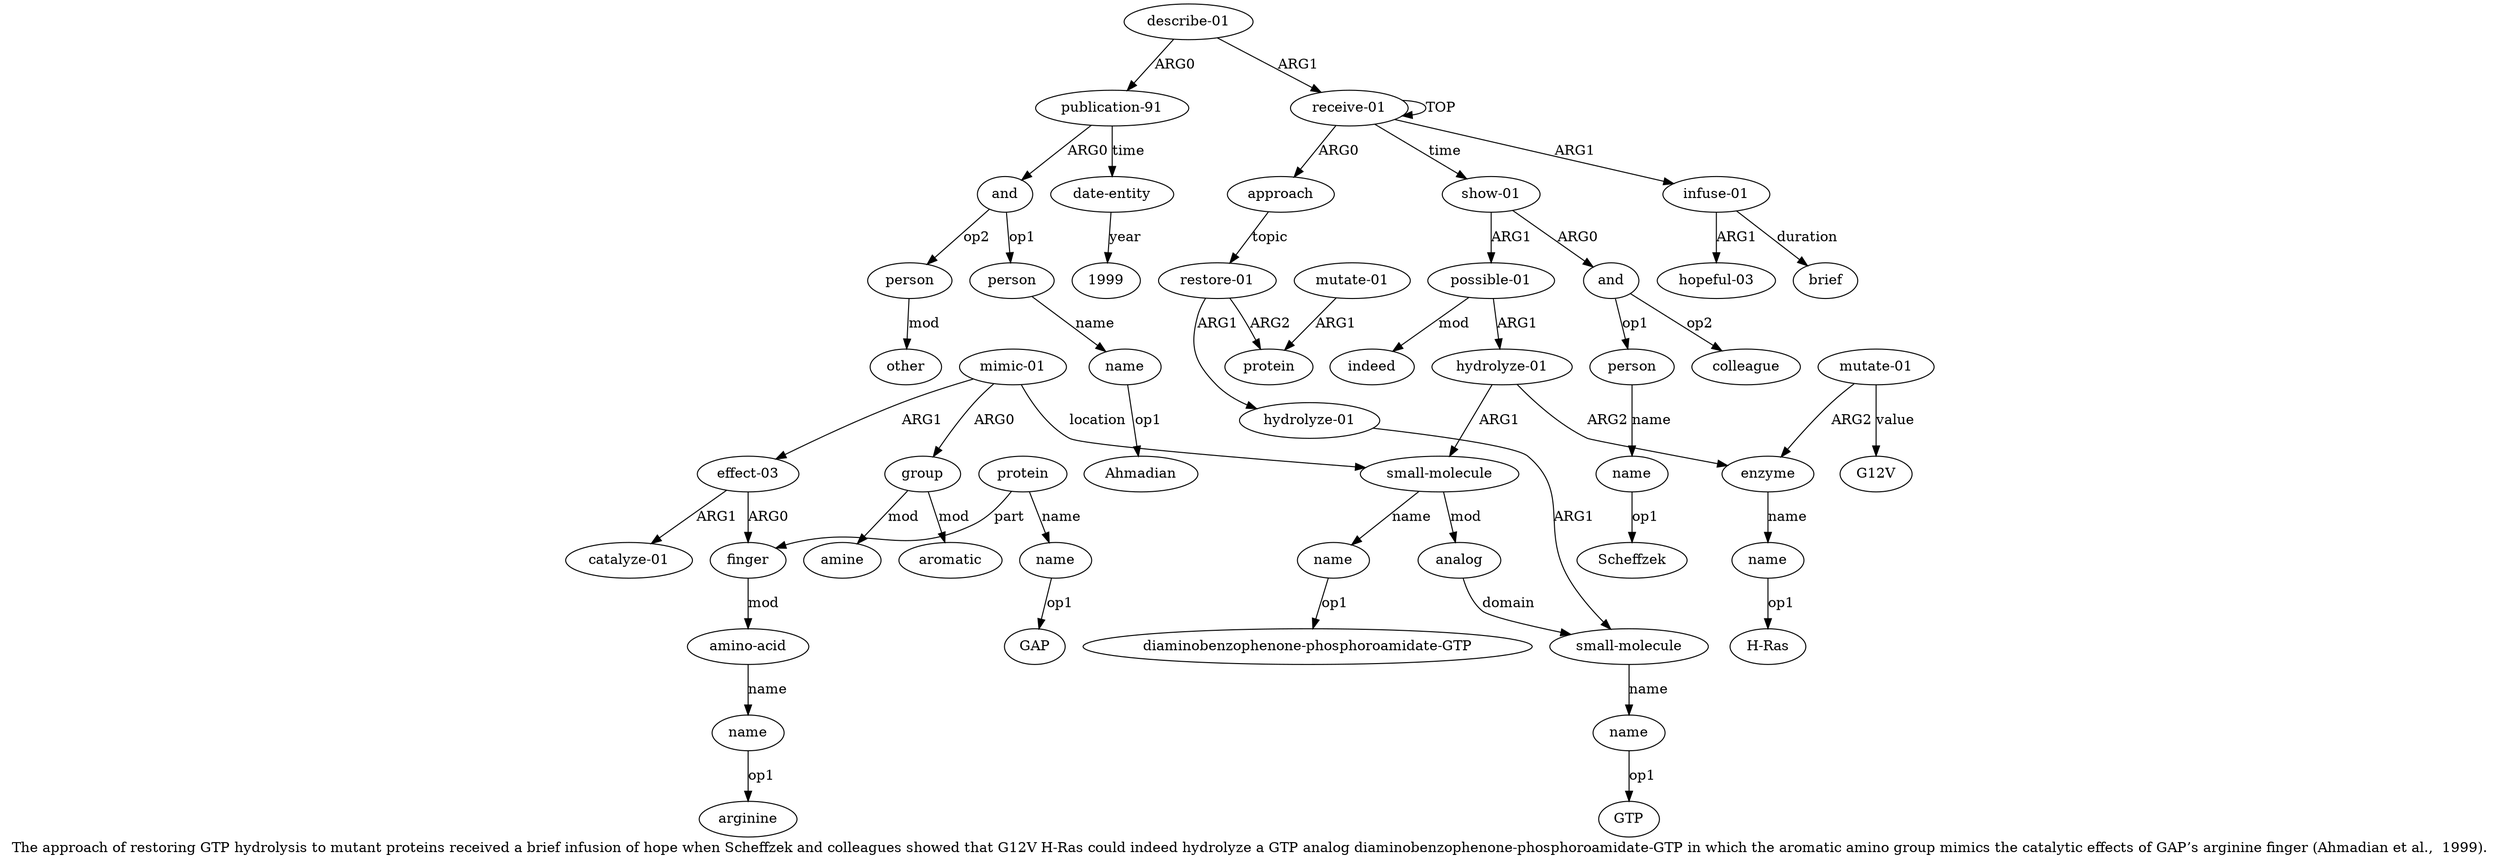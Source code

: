 digraph  {
	graph [label="The approach of restoring GTP hydrolysis to mutant proteins received a brief infusion of hope when Scheffzek and colleagues showed \
that G12V H-Ras could indeed hydrolyze a GTP analog diaminobenzophenone-phosphoroamidate-GTP in which the aromatic amino group mimics \
the catalytic effects of GAP’s arginine finger (Ahmadian et al.,  1999)."];
	node [label="\N"];
	a20	 [color=black,
		gold_ind=20,
		gold_label=analog,
		label=analog,
		test_ind=20,
		test_label=analog];
	a4	 [color=black,
		gold_ind=4,
		gold_label="small-molecule",
		label="small-molecule",
		test_ind=4,
		test_label="small-molecule"];
	a20 -> a4 [key=0,
	color=black,
	gold_label=domain,
	label=domain,
	test_label=domain];
a21 [color=black,
	gold_ind=21,
	gold_label="mimic-01",
	label="mimic-01",
	test_ind=21,
	test_label="mimic-01"];
a22 [color=black,
	gold_ind=22,
	gold_label=group,
	label=group,
	test_ind=22,
	test_label=group];
a21 -> a22 [key=0,
color=black,
gold_label=ARG0,
label=ARG0,
test_label=ARG0];
a25 [color=black,
gold_ind=25,
gold_label="effect-03",
label="effect-03",
test_ind=25,
test_label="effect-03"];
a21 -> a25 [key=0,
color=black,
gold_label=ARG1,
label=ARG1,
test_label=ARG1];
a18 [color=black,
gold_ind=18,
gold_label="small-molecule",
label="small-molecule",
test_ind=18,
test_label="small-molecule"];
a21 -> a18 [key=0,
color=black,
gold_label=location,
label=location,
test_label=location];
a23 [color=black,
gold_ind=23,
gold_label=aromatic,
label=aromatic,
test_ind=23,
test_label=aromatic];
a22 -> a23 [key=0,
color=black,
gold_label=mod,
label=mod,
test_label=mod];
a24 [color=black,
gold_ind=24,
gold_label=amine,
label=amine,
test_ind=24,
test_label=amine];
a22 -> a24 [key=0,
color=black,
gold_label=mod,
label=mod,
test_label=mod];
a26 [color=black,
gold_ind=26,
gold_label=finger,
label=finger,
test_ind=26,
test_label=finger];
a25 -> a26 [key=0,
color=black,
gold_label=ARG0,
label=ARG0,
test_label=ARG0];
a31 [color=black,
gold_ind=31,
gold_label="catalyze-01",
label="catalyze-01",
test_ind=31,
test_label="catalyze-01"];
a25 -> a31 [key=0,
color=black,
gold_label=ARG1,
label=ARG1,
test_label=ARG1];
a29 [color=black,
gold_ind=29,
gold_label="amino-acid",
label="amino-acid",
test_ind=29,
test_label="amino-acid"];
a26 -> a29 [key=0,
color=black,
gold_label=mod,
label=mod,
test_label=mod];
a27 [color=black,
gold_ind=27,
gold_label=protein,
label=protein,
test_ind=27,
test_label=protein];
a27 -> a26 [key=0,
color=black,
gold_label=part,
label=part,
test_label=part];
a28 [color=black,
gold_ind=28,
gold_label=name,
label=name,
test_ind=28,
test_label=name];
a27 -> a28 [key=0,
color=black,
gold_label=name,
label=name,
test_label=name];
"a28 GAP" [color=black,
gold_ind=-1,
gold_label=GAP,
label=GAP,
test_ind=-1,
test_label=GAP];
a28 -> "a28 GAP" [key=0,
color=black,
gold_label=op1,
label=op1,
test_label=op1];
a30 [color=black,
gold_ind=30,
gold_label=name,
label=name,
test_ind=30,
test_label=name];
a29 -> a30 [key=0,
color=black,
gold_label=name,
label=name,
test_label=name];
"a30 arginine" [color=black,
gold_ind=-1,
gold_label=arginine,
label=arginine,
test_ind=-1,
test_label=arginine];
a30 -> "a30 arginine" [key=0,
color=black,
gold_label=op1,
label=op1,
test_label=op1];
a37 [color=black,
gold_ind=37,
gold_label="publication-91",
label="publication-91",
test_ind=37,
test_label="publication-91"];
a38 [color=black,
gold_ind=38,
gold_label=and,
label=and,
test_ind=38,
test_label=and];
a37 -> a38 [key=0,
color=black,
gold_label=ARG0,
label=ARG0,
test_label=ARG0];
a43 [color=black,
gold_ind=43,
gold_label="date-entity",
label="date-entity",
test_ind=43,
test_label="date-entity"];
a37 -> a43 [key=0,
color=black,
gold_label=time,
label=time,
test_label=time];
"a33 H-Ras" [color=black,
gold_ind=-1,
gold_label="H-Ras",
label="H-Ras",
test_ind=-1,
test_label="H-Ras"];
a36 [color=black,
gold_ind=36,
gold_label="describe-01",
label="describe-01",
test_ind=36,
test_label="describe-01"];
a36 -> a37 [key=0,
color=black,
gold_label=ARG0,
label=ARG0,
test_label=ARG0];
a0 [color=black,
gold_ind=0,
gold_label="receive-01",
label="receive-01",
test_ind=0,
test_label="receive-01"];
a36 -> a0 [key=0,
color=black,
gold_label=ARG1,
label=ARG1,
test_label=ARG1];
a33 [color=black,
gold_ind=33,
gold_label=name,
label=name,
test_ind=33,
test_label=name];
a33 -> "a33 H-Ras" [key=0,
color=black,
gold_label=op1,
label=op1,
test_label=op1];
"a40 Ahmadian" [color=black,
gold_ind=-1,
gold_label=Ahmadian,
label=Ahmadian,
test_ind=-1,
test_label=Ahmadian];
a35 [color=black,
gold_ind=35,
gold_label=indeed,
label=indeed,
test_ind=35,
test_label=indeed];
a34 [color=black,
gold_ind=34,
gold_label="mutate-01",
label="mutate-01",
test_ind=34,
test_label="mutate-01"];
a32 [color=black,
gold_ind=32,
gold_label=enzyme,
label=enzyme,
test_ind=32,
test_label=enzyme];
a34 -> a32 [key=0,
color=black,
gold_label=ARG2,
label=ARG2,
test_label=ARG2];
"a34 G12V" [color=black,
gold_ind=-1,
gold_label=G12V,
label=G12V,
test_ind=-1,
test_label=G12V];
a34 -> "a34 G12V" [key=0,
color=black,
gold_label=value,
label=value,
test_label=value];
"a43 1999" [color=black,
gold_ind=-1,
gold_label=1999,
label=1999,
test_ind=-1,
test_label=1999];
"a14 Scheffzek" [color=black,
gold_ind=-1,
gold_label=Scheffzek,
label=Scheffzek,
test_ind=-1,
test_label=Scheffzek];
a32 -> a33 [key=0,
color=black,
gold_label=name,
label=name,
test_label=name];
a15 [color=black,
gold_ind=15,
gold_label=colleague,
label=colleague,
test_ind=15,
test_label=colleague];
a14 [color=black,
gold_ind=14,
gold_label=name,
label=name,
test_ind=14,
test_label=name];
a14 -> "a14 Scheffzek" [key=0,
color=black,
gold_label=op1,
label=op1,
test_label=op1];
a17 [color=black,
gold_ind=17,
gold_label="hydrolyze-01",
label="hydrolyze-01",
test_ind=17,
test_label="hydrolyze-01"];
a17 -> a32 [key=0,
color=black,
gold_label=ARG2,
label=ARG2,
test_label=ARG2];
a17 -> a18 [key=0,
color=black,
gold_label=ARG1,
label=ARG1,
test_label=ARG1];
a16 [color=black,
gold_ind=16,
gold_label="possible-01",
label="possible-01",
test_ind=16,
test_label="possible-01"];
a16 -> a35 [key=0,
color=black,
gold_label=mod,
label=mod,
test_label=mod];
a16 -> a17 [key=0,
color=black,
gold_label=ARG1,
label=ARG1,
test_label=ARG1];
a11 [color=black,
gold_ind=11,
gold_label="show-01",
label="show-01",
test_ind=11,
test_label="show-01"];
a11 -> a16 [key=0,
color=black,
gold_label=ARG1,
label=ARG1,
test_label=ARG1];
a12 [color=black,
gold_ind=12,
gold_label=and,
label=and,
test_ind=12,
test_label=and];
a11 -> a12 [key=0,
color=black,
gold_label=ARG0,
label=ARG0,
test_label=ARG0];
a10 [color=black,
gold_ind=10,
gold_label=brief,
label=brief,
test_ind=10,
test_label=brief];
a13 [color=black,
gold_ind=13,
gold_label=person,
label=person,
test_ind=13,
test_label=person];
a13 -> a14 [key=0,
color=black,
gold_label=name,
label=name,
test_label=name];
a12 -> a15 [key=0,
color=black,
gold_label=op2,
label=op2,
test_label=op2];
a12 -> a13 [key=0,
color=black,
gold_label=op1,
label=op1,
test_label=op1];
"a19 diaminobenzophenone-phosphoroamidate-GTP" [color=black,
gold_ind=-1,
gold_label="diaminobenzophenone-phosphoroamidate-GTP",
label="diaminobenzophenone-phosphoroamidate-GTP",
test_ind=-1,
test_label="diaminobenzophenone-phosphoroamidate-GTP"];
a39 [color=black,
gold_ind=39,
gold_label=person,
label=person,
test_ind=39,
test_label=person];
a40 [color=black,
gold_ind=40,
gold_label=name,
label=name,
test_ind=40,
test_label=name];
a39 -> a40 [key=0,
color=black,
gold_label=name,
label=name,
test_label=name];
a38 -> a39 [key=0,
color=black,
gold_label=op1,
label=op1,
test_label=op1];
a41 [color=black,
gold_ind=41,
gold_label=person,
label=person,
test_ind=41,
test_label=person];
a38 -> a41 [key=0,
color=black,
gold_label=op2,
label=op2,
test_label=op2];
a19 [color=black,
gold_ind=19,
gold_label=name,
label=name,
test_ind=19,
test_label=name];
a19 -> "a19 diaminobenzophenone-phosphoroamidate-GTP" [key=0,
color=black,
gold_label=op1,
label=op1,
test_label=op1];
a18 -> a20 [key=0,
color=black,
gold_label=mod,
label=mod,
test_label=mod];
a18 -> a19 [key=0,
color=black,
gold_label=name,
label=name,
test_label=name];
a1 [color=black,
gold_ind=1,
gold_label=approach,
label=approach,
test_ind=1,
test_label=approach];
a2 [color=black,
gold_ind=2,
gold_label="restore-01",
label="restore-01",
test_ind=2,
test_label="restore-01"];
a1 -> a2 [key=0,
color=black,
gold_label=topic,
label=topic,
test_label=topic];
a0 -> a11 [key=0,
color=black,
gold_label=time,
label=time,
test_label=time];
a0 -> a1 [key=0,
color=black,
gold_label=ARG0,
label=ARG0,
test_label=ARG0];
a0 -> a0 [key=0,
color=black,
gold_label=TOP,
label=TOP,
test_label=TOP];
a8 [color=black,
gold_ind=8,
gold_label="infuse-01",
label="infuse-01",
test_ind=8,
test_label="infuse-01"];
a0 -> a8 [key=0,
color=black,
gold_label=ARG1,
label=ARG1,
test_label=ARG1];
a3 [color=black,
gold_ind=3,
gold_label="hydrolyze-01",
label="hydrolyze-01",
test_ind=3,
test_label="hydrolyze-01"];
a3 -> a4 [key=0,
color=black,
gold_label=ARG1,
label=ARG1,
test_label=ARG1];
a2 -> a3 [key=0,
color=black,
gold_label=ARG1,
label=ARG1,
test_label=ARG1];
a6 [color=black,
gold_ind=6,
gold_label=protein,
label=protein,
test_ind=6,
test_label=protein];
a2 -> a6 [key=0,
color=black,
gold_label=ARG2,
label=ARG2,
test_label=ARG2];
a5 [color=black,
gold_ind=5,
gold_label=name,
label=name,
test_ind=5,
test_label=name];
"a5 GTP" [color=black,
gold_ind=-1,
gold_label=GTP,
label=GTP,
test_ind=-1,
test_label=GTP];
a5 -> "a5 GTP" [key=0,
color=black,
gold_label=op1,
label=op1,
test_label=op1];
a4 -> a5 [key=0,
color=black,
gold_label=name,
label=name,
test_label=name];
a7 [color=black,
gold_ind=7,
gold_label="mutate-01",
label="mutate-01",
test_ind=7,
test_label="mutate-01"];
a7 -> a6 [key=0,
color=black,
gold_label=ARG1,
label=ARG1,
test_label=ARG1];
a9 [color=black,
gold_ind=9,
gold_label="hopeful-03",
label="hopeful-03",
test_ind=9,
test_label="hopeful-03"];
a8 -> a10 [key=0,
color=black,
gold_label=duration,
label=duration,
test_label=duration];
a8 -> a9 [key=0,
color=black,
gold_label=ARG1,
label=ARG1,
test_label=ARG1];
a42 [color=black,
gold_ind=42,
gold_label=other,
label=other,
test_ind=42,
test_label=other];
a43 -> "a43 1999" [key=0,
color=black,
gold_label=year,
label=year,
test_label=year];
a40 -> "a40 Ahmadian" [key=0,
color=black,
gold_label=op1,
label=op1,
test_label=op1];
a41 -> a42 [key=0,
color=black,
gold_label=mod,
label=mod,
test_label=mod];
}
